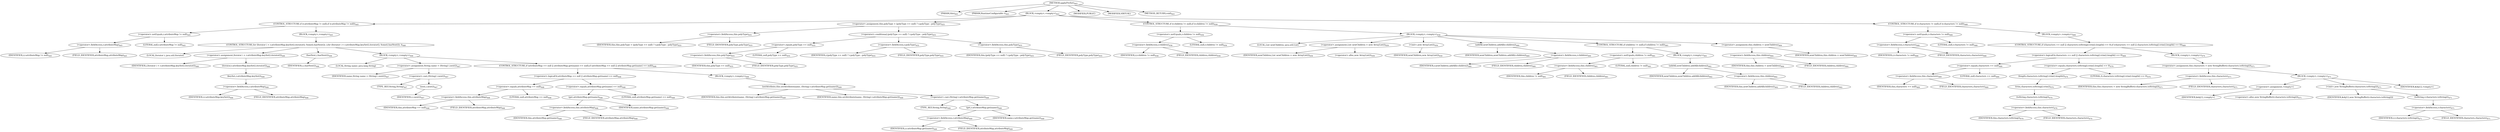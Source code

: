 digraph "applyPreSet" {  
"788" [label = <(METHOD,applyPreSet)<SUB>443</SUB>> ]
"29" [label = <(PARAM,this)<SUB>443</SUB>> ]
"789" [label = <(PARAM,RuntimeConfigurable r)<SUB>443</SUB>> ]
"790" [label = <(BLOCK,&lt;empty&gt;,&lt;empty&gt;)<SUB>443</SUB>> ]
"791" [label = <(CONTROL_STRUCTURE,if (r.attributeMap != null),if (r.attributeMap != null))<SUB>445</SUB>> ]
"792" [label = <(&lt;operator&gt;.notEquals,r.attributeMap != null)<SUB>445</SUB>> ]
"793" [label = <(&lt;operator&gt;.fieldAccess,r.attributeMap)<SUB>445</SUB>> ]
"794" [label = <(IDENTIFIER,r,r.attributeMap != null)<SUB>445</SUB>> ]
"795" [label = <(FIELD_IDENTIFIER,attributeMap,attributeMap)<SUB>445</SUB>> ]
"796" [label = <(LITERAL,null,r.attributeMap != null)<SUB>445</SUB>> ]
"797" [label = <(BLOCK,&lt;empty&gt;,&lt;empty&gt;)<SUB>445</SUB>> ]
"798" [label = <(CONTROL_STRUCTURE,for (Iterator i = r.attributeMap.keySet().iterator(); Some(i.hasNext()); ),for (Iterator i = r.attributeMap.keySet().iterator(); Some(i.hasNext()); ))<SUB>446</SUB>> ]
"799" [label = <(LOCAL,Iterator i: java.util.Iterator)> ]
"800" [label = <(&lt;operator&gt;.assignment,Iterator i = r.attributeMap.keySet().iterator())<SUB>446</SUB>> ]
"801" [label = <(IDENTIFIER,i,Iterator i = r.attributeMap.keySet().iterator())<SUB>446</SUB>> ]
"802" [label = <(iterator,r.attributeMap.keySet().iterator())<SUB>446</SUB>> ]
"803" [label = <(keySet,r.attributeMap.keySet())<SUB>446</SUB>> ]
"804" [label = <(&lt;operator&gt;.fieldAccess,r.attributeMap)<SUB>446</SUB>> ]
"805" [label = <(IDENTIFIER,r,r.attributeMap.keySet())<SUB>446</SUB>> ]
"806" [label = <(FIELD_IDENTIFIER,attributeMap,attributeMap)<SUB>446</SUB>> ]
"807" [label = <(hasNext,i.hasNext())<SUB>446</SUB>> ]
"808" [label = <(IDENTIFIER,i,i.hasNext())<SUB>446</SUB>> ]
"809" [label = <(BLOCK,&lt;empty&gt;,&lt;empty&gt;)<SUB>446</SUB>> ]
"810" [label = <(LOCAL,String name: java.lang.String)> ]
"811" [label = <(&lt;operator&gt;.assignment,String name = (String) i.next())<SUB>447</SUB>> ]
"812" [label = <(IDENTIFIER,name,String name = (String) i.next())<SUB>447</SUB>> ]
"813" [label = <(&lt;operator&gt;.cast,(String) i.next())<SUB>447</SUB>> ]
"814" [label = <(TYPE_REF,String,String)<SUB>447</SUB>> ]
"815" [label = <(next,i.next())<SUB>447</SUB>> ]
"816" [label = <(IDENTIFIER,i,i.next())<SUB>447</SUB>> ]
"817" [label = <(CONTROL_STRUCTURE,if (attributeMap == null || attributeMap.get(name) == null),if (attributeMap == null || attributeMap.get(name) == null))<SUB>448</SUB>> ]
"818" [label = <(&lt;operator&gt;.logicalOr,attributeMap == null || attributeMap.get(name) == null)<SUB>448</SUB>> ]
"819" [label = <(&lt;operator&gt;.equals,attributeMap == null)<SUB>448</SUB>> ]
"820" [label = <(&lt;operator&gt;.fieldAccess,this.attributeMap)<SUB>448</SUB>> ]
"821" [label = <(IDENTIFIER,this,attributeMap == null)<SUB>448</SUB>> ]
"822" [label = <(FIELD_IDENTIFIER,attributeMap,attributeMap)<SUB>448</SUB>> ]
"823" [label = <(LITERAL,null,attributeMap == null)<SUB>448</SUB>> ]
"824" [label = <(&lt;operator&gt;.equals,attributeMap.get(name) == null)<SUB>448</SUB>> ]
"825" [label = <(get,attributeMap.get(name))<SUB>448</SUB>> ]
"826" [label = <(&lt;operator&gt;.fieldAccess,this.attributeMap)<SUB>448</SUB>> ]
"827" [label = <(IDENTIFIER,this,attributeMap.get(name))<SUB>448</SUB>> ]
"828" [label = <(FIELD_IDENTIFIER,attributeMap,attributeMap)<SUB>448</SUB>> ]
"829" [label = <(IDENTIFIER,name,attributeMap.get(name))<SUB>448</SUB>> ]
"830" [label = <(LITERAL,null,attributeMap.get(name) == null)<SUB>448</SUB>> ]
"831" [label = <(BLOCK,&lt;empty&gt;,&lt;empty&gt;)<SUB>448</SUB>> ]
"832" [label = <(setAttribute,this.setAttribute(name, (String) r.attributeMap.get(name)))<SUB>449</SUB>> ]
"28" [label = <(IDENTIFIER,this,this.setAttribute(name, (String) r.attributeMap.get(name)))<SUB>449</SUB>> ]
"833" [label = <(IDENTIFIER,name,this.setAttribute(name, (String) r.attributeMap.get(name)))<SUB>449</SUB>> ]
"834" [label = <(&lt;operator&gt;.cast,(String) r.attributeMap.get(name))<SUB>449</SUB>> ]
"835" [label = <(TYPE_REF,String,String)<SUB>449</SUB>> ]
"836" [label = <(get,r.attributeMap.get(name))<SUB>449</SUB>> ]
"837" [label = <(&lt;operator&gt;.fieldAccess,r.attributeMap)<SUB>449</SUB>> ]
"838" [label = <(IDENTIFIER,r,r.attributeMap.get(name))<SUB>449</SUB>> ]
"839" [label = <(FIELD_IDENTIFIER,attributeMap,attributeMap)<SUB>449</SUB>> ]
"840" [label = <(IDENTIFIER,name,r.attributeMap.get(name))<SUB>449</SUB>> ]
"841" [label = <(&lt;operator&gt;.assignment,this.polyType = (polyType == null) ? r.polyType : polyType)<SUB>455</SUB>> ]
"842" [label = <(&lt;operator&gt;.fieldAccess,this.polyType)<SUB>455</SUB>> ]
"843" [label = <(IDENTIFIER,this,this.polyType = (polyType == null) ? r.polyType : polyType)<SUB>455</SUB>> ]
"844" [label = <(FIELD_IDENTIFIER,polyType,polyType)<SUB>455</SUB>> ]
"845" [label = <(&lt;operator&gt;.conditional,(polyType == null) ? r.polyType : polyType)<SUB>455</SUB>> ]
"846" [label = <(&lt;operator&gt;.equals,polyType == null)<SUB>455</SUB>> ]
"847" [label = <(&lt;operator&gt;.fieldAccess,this.polyType)<SUB>455</SUB>> ]
"848" [label = <(IDENTIFIER,this,polyType == null)<SUB>455</SUB>> ]
"849" [label = <(FIELD_IDENTIFIER,polyType,polyType)<SUB>455</SUB>> ]
"850" [label = <(LITERAL,null,polyType == null)<SUB>455</SUB>> ]
"851" [label = <(&lt;operator&gt;.fieldAccess,r.polyType)<SUB>455</SUB>> ]
"852" [label = <(IDENTIFIER,r,(polyType == null) ? r.polyType : polyType)<SUB>455</SUB>> ]
"853" [label = <(FIELD_IDENTIFIER,polyType,polyType)<SUB>455</SUB>> ]
"854" [label = <(&lt;operator&gt;.fieldAccess,this.polyType)<SUB>455</SUB>> ]
"855" [label = <(IDENTIFIER,this,(polyType == null) ? r.polyType : polyType)<SUB>455</SUB>> ]
"856" [label = <(FIELD_IDENTIFIER,polyType,polyType)<SUB>455</SUB>> ]
"857" [label = <(CONTROL_STRUCTURE,if (r.children != null),if (r.children != null))<SUB>458</SUB>> ]
"858" [label = <(&lt;operator&gt;.notEquals,r.children != null)<SUB>458</SUB>> ]
"859" [label = <(&lt;operator&gt;.fieldAccess,r.children)<SUB>458</SUB>> ]
"860" [label = <(IDENTIFIER,r,r.children != null)<SUB>458</SUB>> ]
"861" [label = <(FIELD_IDENTIFIER,children,children)<SUB>458</SUB>> ]
"862" [label = <(LITERAL,null,r.children != null)<SUB>458</SUB>> ]
"863" [label = <(BLOCK,&lt;empty&gt;,&lt;empty&gt;)<SUB>458</SUB>> ]
"31" [label = <(LOCAL,List newChildren: java.util.List)> ]
"864" [label = <(&lt;operator&gt;.assignment,List newChildren = new ArrayList())<SUB>459</SUB>> ]
"865" [label = <(IDENTIFIER,newChildren,List newChildren = new ArrayList())<SUB>459</SUB>> ]
"866" [label = <(&lt;operator&gt;.alloc,new ArrayList())<SUB>459</SUB>> ]
"867" [label = <(&lt;init&gt;,new ArrayList())<SUB>459</SUB>> ]
"30" [label = <(IDENTIFIER,newChildren,new ArrayList())<SUB>459</SUB>> ]
"868" [label = <(addAll,newChildren.addAll(r.children))<SUB>460</SUB>> ]
"869" [label = <(IDENTIFIER,newChildren,newChildren.addAll(r.children))<SUB>460</SUB>> ]
"870" [label = <(&lt;operator&gt;.fieldAccess,r.children)<SUB>460</SUB>> ]
"871" [label = <(IDENTIFIER,r,newChildren.addAll(r.children))<SUB>460</SUB>> ]
"872" [label = <(FIELD_IDENTIFIER,children,children)<SUB>460</SUB>> ]
"873" [label = <(CONTROL_STRUCTURE,if (children != null),if (children != null))<SUB>461</SUB>> ]
"874" [label = <(&lt;operator&gt;.notEquals,children != null)<SUB>461</SUB>> ]
"875" [label = <(&lt;operator&gt;.fieldAccess,this.children)<SUB>461</SUB>> ]
"876" [label = <(IDENTIFIER,this,children != null)<SUB>461</SUB>> ]
"877" [label = <(FIELD_IDENTIFIER,children,children)<SUB>461</SUB>> ]
"878" [label = <(LITERAL,null,children != null)<SUB>461</SUB>> ]
"879" [label = <(BLOCK,&lt;empty&gt;,&lt;empty&gt;)<SUB>461</SUB>> ]
"880" [label = <(addAll,newChildren.addAll(children))<SUB>462</SUB>> ]
"881" [label = <(IDENTIFIER,newChildren,newChildren.addAll(children))<SUB>462</SUB>> ]
"882" [label = <(&lt;operator&gt;.fieldAccess,this.children)<SUB>462</SUB>> ]
"883" [label = <(IDENTIFIER,this,newChildren.addAll(children))<SUB>462</SUB>> ]
"884" [label = <(FIELD_IDENTIFIER,children,children)<SUB>462</SUB>> ]
"885" [label = <(&lt;operator&gt;.assignment,this.children = newChildren)<SUB>464</SUB>> ]
"886" [label = <(&lt;operator&gt;.fieldAccess,this.children)<SUB>464</SUB>> ]
"887" [label = <(IDENTIFIER,this,this.children = newChildren)<SUB>464</SUB>> ]
"888" [label = <(FIELD_IDENTIFIER,children,children)<SUB>464</SUB>> ]
"889" [label = <(IDENTIFIER,newChildren,this.children = newChildren)<SUB>464</SUB>> ]
"890" [label = <(CONTROL_STRUCTURE,if (r.characters != null),if (r.characters != null))<SUB>468</SUB>> ]
"891" [label = <(&lt;operator&gt;.notEquals,r.characters != null)<SUB>468</SUB>> ]
"892" [label = <(&lt;operator&gt;.fieldAccess,r.characters)<SUB>468</SUB>> ]
"893" [label = <(IDENTIFIER,r,r.characters != null)<SUB>468</SUB>> ]
"894" [label = <(FIELD_IDENTIFIER,characters,characters)<SUB>468</SUB>> ]
"895" [label = <(LITERAL,null,r.characters != null)<SUB>468</SUB>> ]
"896" [label = <(BLOCK,&lt;empty&gt;,&lt;empty&gt;)<SUB>468</SUB>> ]
"897" [label = <(CONTROL_STRUCTURE,if (characters == null || characters.toString().trim().length() == 0),if (characters == null || characters.toString().trim().length() == 0))<SUB>469</SUB>> ]
"898" [label = <(&lt;operator&gt;.logicalOr,characters == null || characters.toString().trim().length() == 0)<SUB>469</SUB>> ]
"899" [label = <(&lt;operator&gt;.equals,characters == null)<SUB>469</SUB>> ]
"900" [label = <(&lt;operator&gt;.fieldAccess,this.characters)<SUB>469</SUB>> ]
"901" [label = <(IDENTIFIER,this,characters == null)<SUB>469</SUB>> ]
"902" [label = <(FIELD_IDENTIFIER,characters,characters)<SUB>469</SUB>> ]
"903" [label = <(LITERAL,null,characters == null)<SUB>469</SUB>> ]
"904" [label = <(&lt;operator&gt;.equals,characters.toString().trim().length() == 0)<SUB>470</SUB>> ]
"905" [label = <(length,characters.toString().trim().length())<SUB>470</SUB>> ]
"906" [label = <(trim,characters.toString().trim())<SUB>470</SUB>> ]
"907" [label = <(toString,characters.toString())<SUB>470</SUB>> ]
"908" [label = <(&lt;operator&gt;.fieldAccess,this.characters)<SUB>470</SUB>> ]
"909" [label = <(IDENTIFIER,this,characters.toString())<SUB>470</SUB>> ]
"910" [label = <(FIELD_IDENTIFIER,characters,characters)<SUB>470</SUB>> ]
"911" [label = <(LITERAL,0,characters.toString().trim().length() == 0)<SUB>470</SUB>> ]
"912" [label = <(BLOCK,&lt;empty&gt;,&lt;empty&gt;)<SUB>470</SUB>> ]
"913" [label = <(&lt;operator&gt;.assignment,this.characters = new StringBuffer(r.characters.toString()))<SUB>471</SUB>> ]
"914" [label = <(&lt;operator&gt;.fieldAccess,this.characters)<SUB>471</SUB>> ]
"915" [label = <(IDENTIFIER,this,this.characters = new StringBuffer(r.characters.toString()))<SUB>471</SUB>> ]
"916" [label = <(FIELD_IDENTIFIER,characters,characters)<SUB>471</SUB>> ]
"917" [label = <(BLOCK,&lt;empty&gt;,&lt;empty&gt;)<SUB>471</SUB>> ]
"918" [label = <(&lt;operator&gt;.assignment,&lt;empty&gt;)> ]
"919" [label = <(IDENTIFIER,$obj12,&lt;empty&gt;)> ]
"920" [label = <(&lt;operator&gt;.alloc,new StringBuffer(r.characters.toString()))<SUB>471</SUB>> ]
"921" [label = <(&lt;init&gt;,new StringBuffer(r.characters.toString()))<SUB>471</SUB>> ]
"922" [label = <(IDENTIFIER,$obj12,new StringBuffer(r.characters.toString()))> ]
"923" [label = <(toString,r.characters.toString())<SUB>471</SUB>> ]
"924" [label = <(&lt;operator&gt;.fieldAccess,r.characters)<SUB>471</SUB>> ]
"925" [label = <(IDENTIFIER,r,r.characters.toString())<SUB>471</SUB>> ]
"926" [label = <(FIELD_IDENTIFIER,characters,characters)<SUB>471</SUB>> ]
"927" [label = <(IDENTIFIER,$obj12,&lt;empty&gt;)> ]
"928" [label = <(MODIFIER,PUBLIC)> ]
"929" [label = <(MODIFIER,VIRTUAL)> ]
"930" [label = <(METHOD_RETURN,void)<SUB>443</SUB>> ]
  "788" -> "29" 
  "788" -> "789" 
  "788" -> "790" 
  "788" -> "928" 
  "788" -> "929" 
  "788" -> "930" 
  "790" -> "791" 
  "790" -> "841" 
  "790" -> "857" 
  "790" -> "890" 
  "791" -> "792" 
  "791" -> "797" 
  "792" -> "793" 
  "792" -> "796" 
  "793" -> "794" 
  "793" -> "795" 
  "797" -> "798" 
  "798" -> "799" 
  "798" -> "800" 
  "798" -> "807" 
  "798" -> "809" 
  "800" -> "801" 
  "800" -> "802" 
  "802" -> "803" 
  "803" -> "804" 
  "804" -> "805" 
  "804" -> "806" 
  "807" -> "808" 
  "809" -> "810" 
  "809" -> "811" 
  "809" -> "817" 
  "811" -> "812" 
  "811" -> "813" 
  "813" -> "814" 
  "813" -> "815" 
  "815" -> "816" 
  "817" -> "818" 
  "817" -> "831" 
  "818" -> "819" 
  "818" -> "824" 
  "819" -> "820" 
  "819" -> "823" 
  "820" -> "821" 
  "820" -> "822" 
  "824" -> "825" 
  "824" -> "830" 
  "825" -> "826" 
  "825" -> "829" 
  "826" -> "827" 
  "826" -> "828" 
  "831" -> "832" 
  "832" -> "28" 
  "832" -> "833" 
  "832" -> "834" 
  "834" -> "835" 
  "834" -> "836" 
  "836" -> "837" 
  "836" -> "840" 
  "837" -> "838" 
  "837" -> "839" 
  "841" -> "842" 
  "841" -> "845" 
  "842" -> "843" 
  "842" -> "844" 
  "845" -> "846" 
  "845" -> "851" 
  "845" -> "854" 
  "846" -> "847" 
  "846" -> "850" 
  "847" -> "848" 
  "847" -> "849" 
  "851" -> "852" 
  "851" -> "853" 
  "854" -> "855" 
  "854" -> "856" 
  "857" -> "858" 
  "857" -> "863" 
  "858" -> "859" 
  "858" -> "862" 
  "859" -> "860" 
  "859" -> "861" 
  "863" -> "31" 
  "863" -> "864" 
  "863" -> "867" 
  "863" -> "868" 
  "863" -> "873" 
  "863" -> "885" 
  "864" -> "865" 
  "864" -> "866" 
  "867" -> "30" 
  "868" -> "869" 
  "868" -> "870" 
  "870" -> "871" 
  "870" -> "872" 
  "873" -> "874" 
  "873" -> "879" 
  "874" -> "875" 
  "874" -> "878" 
  "875" -> "876" 
  "875" -> "877" 
  "879" -> "880" 
  "880" -> "881" 
  "880" -> "882" 
  "882" -> "883" 
  "882" -> "884" 
  "885" -> "886" 
  "885" -> "889" 
  "886" -> "887" 
  "886" -> "888" 
  "890" -> "891" 
  "890" -> "896" 
  "891" -> "892" 
  "891" -> "895" 
  "892" -> "893" 
  "892" -> "894" 
  "896" -> "897" 
  "897" -> "898" 
  "897" -> "912" 
  "898" -> "899" 
  "898" -> "904" 
  "899" -> "900" 
  "899" -> "903" 
  "900" -> "901" 
  "900" -> "902" 
  "904" -> "905" 
  "904" -> "911" 
  "905" -> "906" 
  "906" -> "907" 
  "907" -> "908" 
  "908" -> "909" 
  "908" -> "910" 
  "912" -> "913" 
  "913" -> "914" 
  "913" -> "917" 
  "914" -> "915" 
  "914" -> "916" 
  "917" -> "918" 
  "917" -> "921" 
  "917" -> "927" 
  "918" -> "919" 
  "918" -> "920" 
  "921" -> "922" 
  "921" -> "923" 
  "923" -> "924" 
  "924" -> "925" 
  "924" -> "926" 
}
